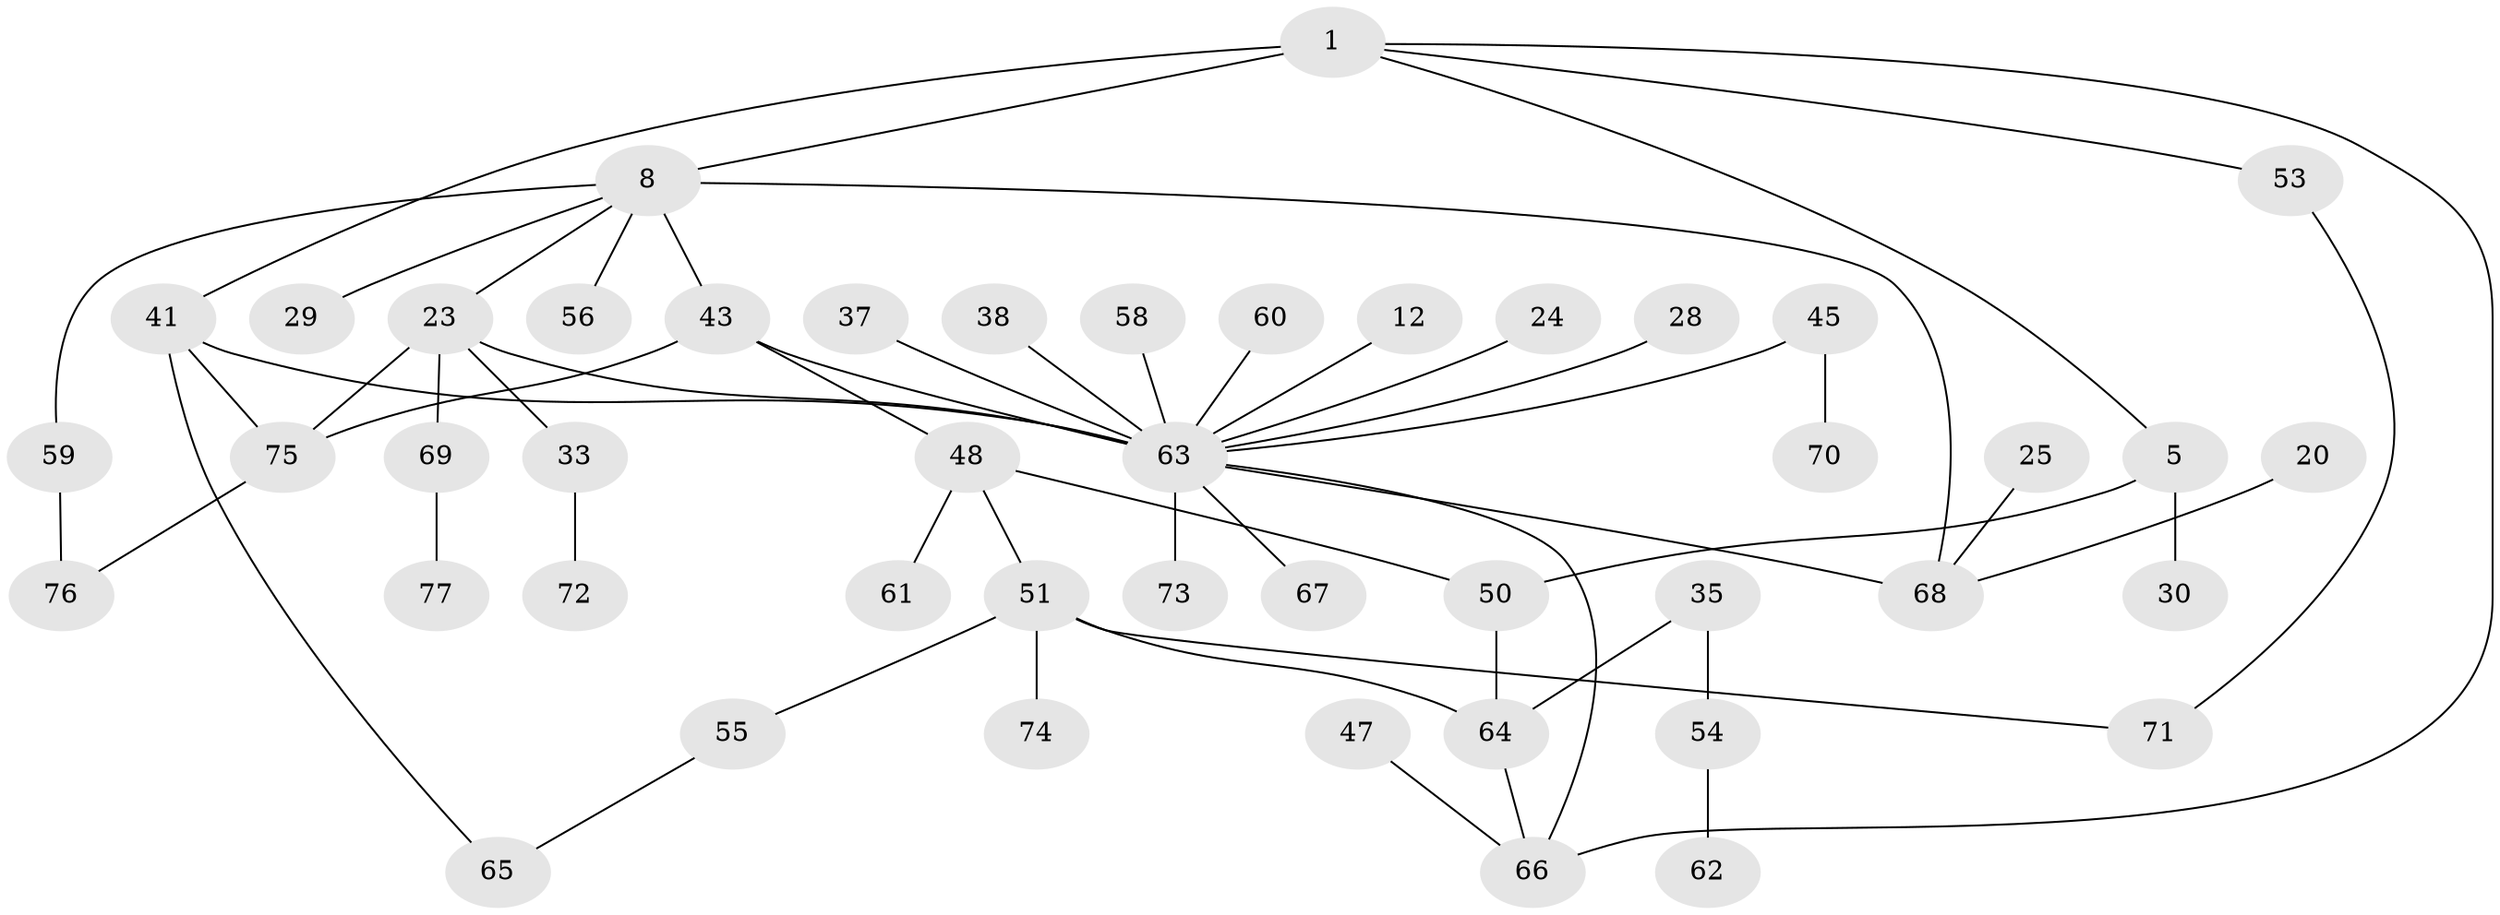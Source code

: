 // original degree distribution, {6: 0.025974025974025976, 7: 0.025974025974025976, 5: 0.05194805194805195, 3: 0.19480519480519481, 4: 0.07792207792207792, 8: 0.012987012987012988, 1: 0.35064935064935066, 2: 0.2597402597402597}
// Generated by graph-tools (version 1.1) at 2025/46/03/04/25 21:46:08]
// undirected, 46 vertices, 57 edges
graph export_dot {
graph [start="1"]
  node [color=gray90,style=filled];
  1;
  5;
  8 [super="+2"];
  12;
  20;
  23 [super="+13+19"];
  24;
  25;
  28;
  29;
  30;
  33;
  35;
  37;
  38;
  41 [super="+18"];
  43 [super="+16"];
  45 [super="+26"];
  47;
  48 [super="+39+31"];
  50 [super="+6"];
  51 [super="+46"];
  53 [super="+21"];
  54;
  55;
  56;
  58;
  59;
  60;
  61;
  62;
  63 [super="+42+52"];
  64 [super="+9+15"];
  65;
  66 [super="+3"];
  67;
  68 [super="+7"];
  69 [super="+57"];
  70;
  71;
  72;
  73;
  74;
  75;
  76;
  77;
  1 -- 5;
  1 -- 41 [weight=2];
  1 -- 8;
  1 -- 66;
  1 -- 53;
  5 -- 30;
  5 -- 50 [weight=2];
  8 -- 29;
  8 -- 68 [weight=2];
  8 -- 56;
  8 -- 59;
  8 -- 23;
  8 -- 43;
  12 -- 63;
  20 -- 68;
  23 -- 33;
  23 -- 63 [weight=4];
  23 -- 75;
  23 -- 69;
  24 -- 63 [weight=2];
  25 -- 68;
  28 -- 63;
  33 -- 72;
  35 -- 54;
  35 -- 64;
  37 -- 63;
  38 -- 63;
  41 -- 75;
  41 -- 65;
  41 -- 63;
  43 -- 75;
  43 -- 63;
  43 -- 48;
  45 -- 70;
  45 -- 63;
  47 -- 66;
  48 -- 61;
  48 -- 50;
  48 -- 51;
  50 -- 64;
  51 -- 74;
  51 -- 64;
  51 -- 55;
  51 -- 71;
  53 -- 71;
  54 -- 62;
  55 -- 65;
  58 -- 63;
  59 -- 76;
  60 -- 63;
  63 -- 67;
  63 -- 66;
  63 -- 68;
  63 -- 73;
  64 -- 66;
  69 -- 77;
  75 -- 76;
}
